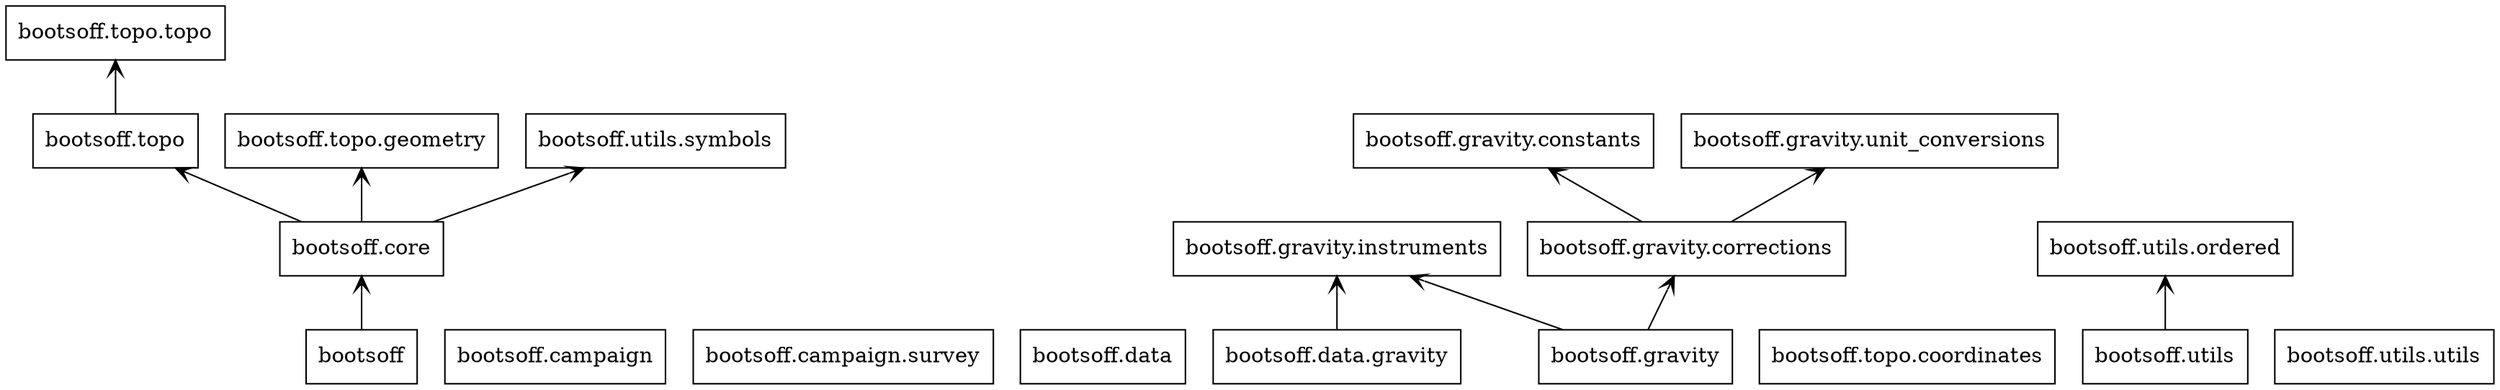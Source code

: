 digraph "packages_uml_bootsoff" {
charset="utf-8"
rankdir=BT
"0" [label="bootsoff", shape="box"];
"1" [label="bootsoff.campaign", shape="box"];
"2" [label="bootsoff.campaign.survey", shape="box"];
"3" [label="bootsoff.core", shape="box"];
"4" [label="bootsoff.data", shape="box"];
"5" [label="bootsoff.data.gravity", shape="box"];
"6" [label="bootsoff.gravity", shape="box"];
"7" [label="bootsoff.gravity.constants", shape="box"];
"8" [label="bootsoff.gravity.corrections", shape="box"];
"9" [label="bootsoff.gravity.instruments", shape="box"];
"10" [label="bootsoff.gravity.unit_conversions", shape="box"];
"11" [label="bootsoff.topo", shape="box"];
"12" [label="bootsoff.topo.coordinates", shape="box"];
"13" [label="bootsoff.topo.geometry", shape="box"];
"14" [label="bootsoff.topo.topo", shape="box"];
"15" [label="bootsoff.utils", shape="box"];
"16" [label="bootsoff.utils.ordered", shape="box"];
"17" [label="bootsoff.utils.symbols", shape="box"];
"18" [label="bootsoff.utils.utils", shape="box"];
"0" -> "3" [arrowhead="open", arrowtail="none"];
"3" -> "11" [arrowhead="open", arrowtail="none"];
"3" -> "13" [arrowhead="open", arrowtail="none"];
"3" -> "17" [arrowhead="open", arrowtail="none"];
"5" -> "9" [arrowhead="open", arrowtail="none"];
"6" -> "8" [arrowhead="open", arrowtail="none"];
"6" -> "9" [arrowhead="open", arrowtail="none"];
"8" -> "7" [arrowhead="open", arrowtail="none"];
"8" -> "10" [arrowhead="open", arrowtail="none"];
"11" -> "14" [arrowhead="open", arrowtail="none"];
"15" -> "16" [arrowhead="open", arrowtail="none"];
}
